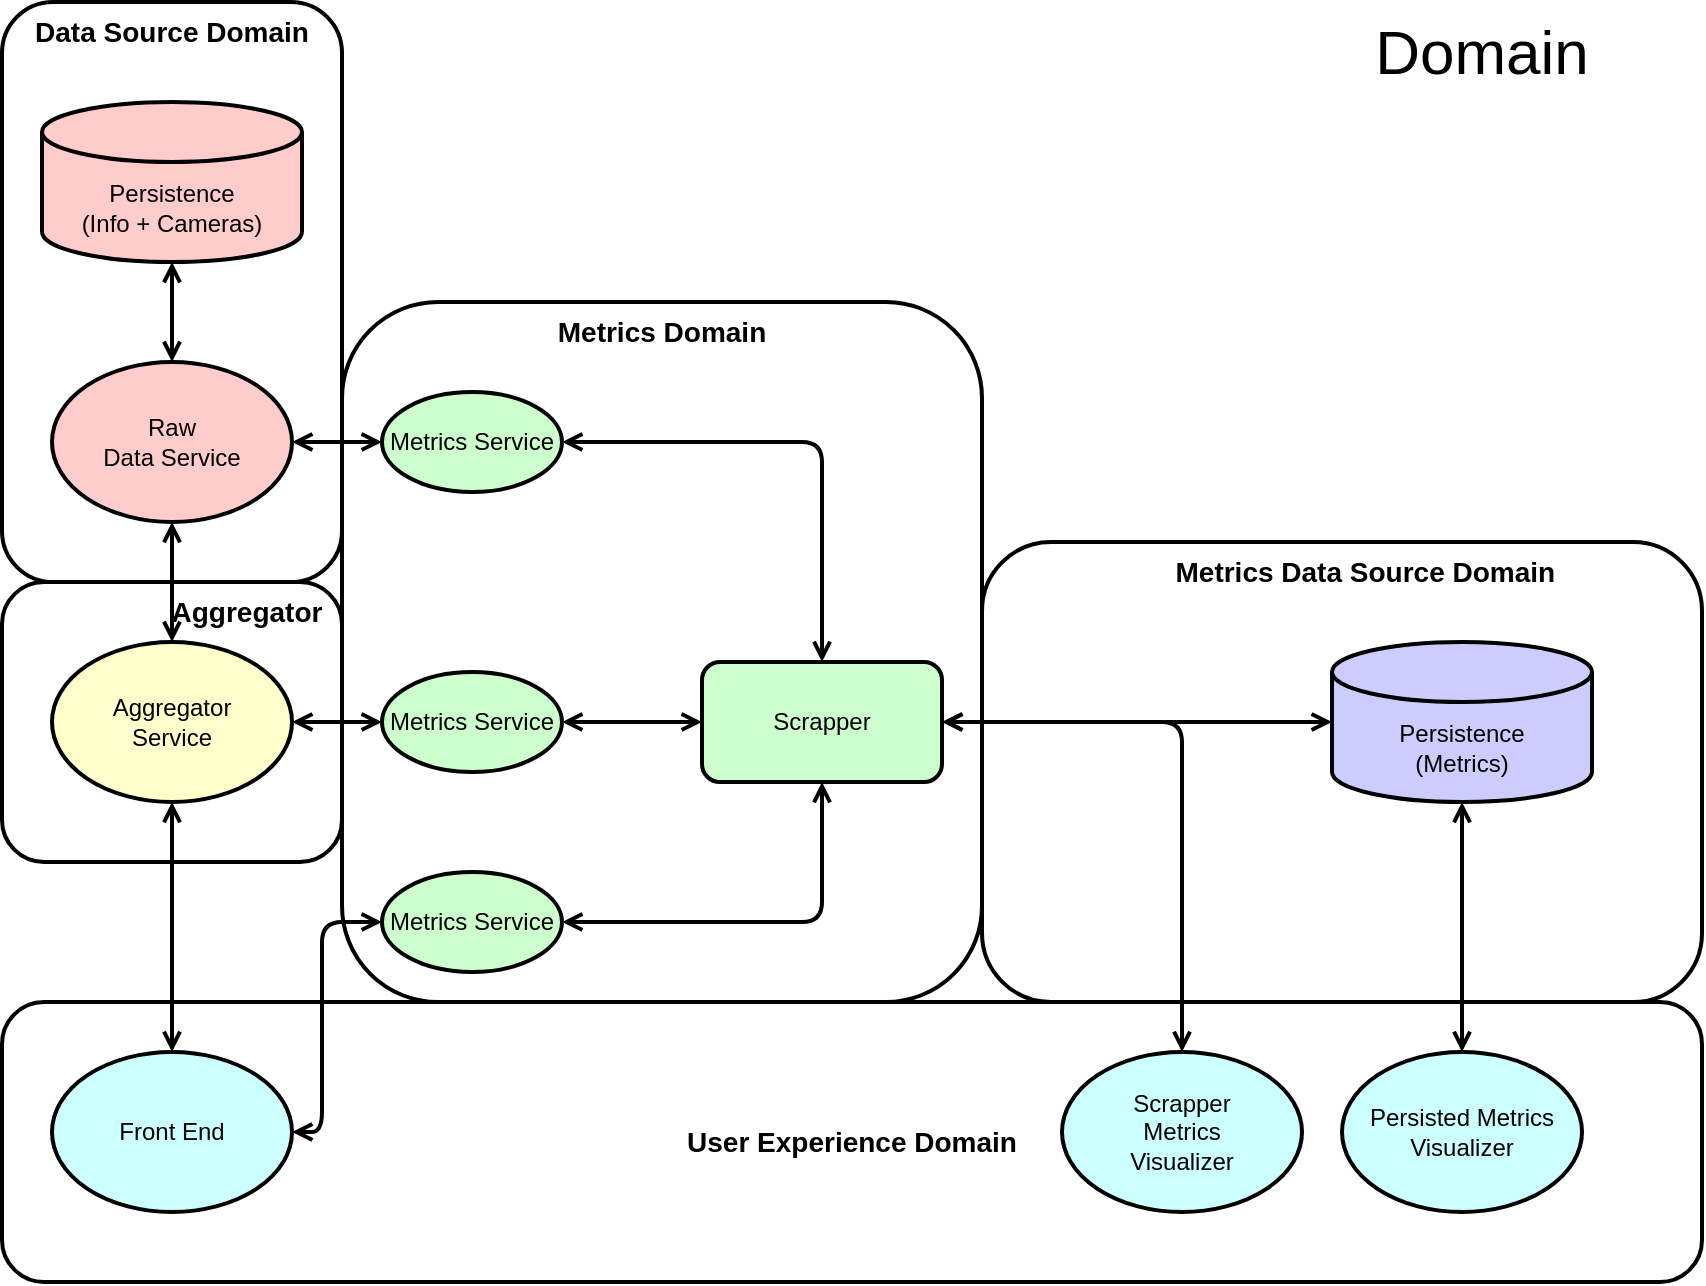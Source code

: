 <mxfile version="20.2.3" type="device"><diagram id="jAqnVVz_Jiz_pKLnJ5xy" name="Page-1"><mxGraphModel dx="1186" dy="822" grid="1" gridSize="10" guides="1" tooltips="1" connect="1" arrows="1" fold="1" page="1" pageScale="1" pageWidth="827" pageHeight="1169" math="0" shadow="0"><root><mxCell id="0"/><mxCell id="1" parent="0"/><mxCell id="62eM5KK7gVlx3ALlC0q--26" value="&amp;nbsp; &amp;nbsp; &amp;nbsp; Metrics Data Source Domain" style="rounded=1;whiteSpace=wrap;html=1;strokeWidth=2;align=center;verticalAlign=top;fontSize=14;fontStyle=1" vertex="1" parent="1"><mxGeometry x="700" y="290" width="360" height="230" as="geometry"/></mxCell><mxCell id="62eM5KK7gVlx3ALlC0q--29" value="Metrics Domain" style="rounded=1;whiteSpace=wrap;html=1;strokeWidth=2;verticalAlign=top;fontSize=14;fontStyle=1" vertex="1" parent="1"><mxGeometry x="380" y="170" width="320" height="350" as="geometry"/></mxCell><mxCell id="62eM5KK7gVlx3ALlC0q--25" value="User Experience Domain" style="rounded=1;whiteSpace=wrap;html=1;strokeWidth=2;fontSize=14;fontStyle=1" vertex="1" parent="1"><mxGeometry x="210" y="520" width="850" height="140" as="geometry"/></mxCell><mxCell id="62eM5KK7gVlx3ALlC0q--24" value="Aggregator&amp;nbsp;&amp;nbsp;" style="rounded=1;whiteSpace=wrap;html=1;strokeWidth=2;verticalAlign=top;align=right;fontSize=14;fontStyle=1" vertex="1" parent="1"><mxGeometry x="210" y="310" width="170" height="140" as="geometry"/></mxCell><mxCell id="62eM5KK7gVlx3ALlC0q--23" value="Data Source Domain" style="rounded=1;whiteSpace=wrap;html=1;strokeWidth=2;verticalAlign=top;fontSize=14;fontStyle=1" vertex="1" parent="1"><mxGeometry x="210" y="20" width="170" height="290" as="geometry"/></mxCell><mxCell id="62eM5KK7gVlx3ALlC0q--10" style="edgeStyle=orthogonalEdgeStyle;rounded=0;orthogonalLoop=1;jettySize=auto;html=1;endArrow=open;endFill=0;startArrow=open;startFill=0;strokeWidth=2;" edge="1" parent="1" source="62eM5KK7gVlx3ALlC0q--1" target="62eM5KK7gVlx3ALlC0q--9"><mxGeometry relative="1" as="geometry"/></mxCell><mxCell id="62eM5KK7gVlx3ALlC0q--13" style="edgeStyle=orthogonalEdgeStyle;rounded=0;orthogonalLoop=1;jettySize=auto;html=1;exitX=0.5;exitY=0;exitDx=0;exitDy=0;entryX=0.5;entryY=1;entryDx=0;entryDy=0;entryPerimeter=0;startArrow=open;startFill=0;endArrow=open;endFill=0;strokeWidth=2;" edge="1" parent="1" source="62eM5KK7gVlx3ALlC0q--1" target="62eM5KK7gVlx3ALlC0q--3"><mxGeometry relative="1" as="geometry"/></mxCell><mxCell id="62eM5KK7gVlx3ALlC0q--1" value="Raw&lt;br&gt;Data Service" style="ellipse;whiteSpace=wrap;html=1;strokeWidth=2;fillColor=#FFCCCC;" vertex="1" parent="1"><mxGeometry x="235" y="200" width="120" height="80" as="geometry"/></mxCell><mxCell id="62eM5KK7gVlx3ALlC0q--11" style="edgeStyle=orthogonalEdgeStyle;rounded=0;orthogonalLoop=1;jettySize=auto;html=1;exitX=1;exitY=0.5;exitDx=0;exitDy=0;entryX=0;entryY=0.5;entryDx=0;entryDy=0;startArrow=open;startFill=0;endArrow=open;endFill=0;strokeWidth=2;" edge="1" parent="1" source="62eM5KK7gVlx3ALlC0q--2" target="62eM5KK7gVlx3ALlC0q--8"><mxGeometry relative="1" as="geometry"/></mxCell><mxCell id="62eM5KK7gVlx3ALlC0q--14" style="edgeStyle=orthogonalEdgeStyle;rounded=0;orthogonalLoop=1;jettySize=auto;html=1;exitX=0.5;exitY=0;exitDx=0;exitDy=0;entryX=0.5;entryY=1;entryDx=0;entryDy=0;startArrow=open;startFill=0;endArrow=open;endFill=0;strokeWidth=2;" edge="1" parent="1" source="62eM5KK7gVlx3ALlC0q--2" target="62eM5KK7gVlx3ALlC0q--1"><mxGeometry relative="1" as="geometry"/></mxCell><mxCell id="62eM5KK7gVlx3ALlC0q--2" value="Aggregator&lt;br&gt;Service" style="ellipse;whiteSpace=wrap;html=1;strokeWidth=2;fillColor=#FFFFCC;" vertex="1" parent="1"><mxGeometry x="235" y="340" width="120" height="80" as="geometry"/></mxCell><mxCell id="62eM5KK7gVlx3ALlC0q--3" value="Persistence&lt;br&gt;(Info + Cameras)" style="shape=cylinder3;whiteSpace=wrap;html=1;boundedLbl=1;backgroundOutline=1;size=15;strokeWidth=2;fillColor=#FFCCCC;" vertex="1" parent="1"><mxGeometry x="230" y="70" width="130" height="80" as="geometry"/></mxCell><mxCell id="62eM5KK7gVlx3ALlC0q--4" value="Scrapper" style="rounded=1;whiteSpace=wrap;html=1;strokeWidth=2;fillColor=#CCFFCC;" vertex="1" parent="1"><mxGeometry x="560" y="350" width="120" height="60" as="geometry"/></mxCell><mxCell id="62eM5KK7gVlx3ALlC0q--22" style="edgeStyle=orthogonalEdgeStyle;rounded=1;orthogonalLoop=1;jettySize=auto;html=1;entryX=1;entryY=0.5;entryDx=0;entryDy=0;startArrow=open;startFill=0;endArrow=open;endFill=0;strokeWidth=2;" edge="1" parent="1" source="62eM5KK7gVlx3ALlC0q--5" target="62eM5KK7gVlx3ALlC0q--4"><mxGeometry relative="1" as="geometry"/></mxCell><mxCell id="62eM5KK7gVlx3ALlC0q--28" style="edgeStyle=orthogonalEdgeStyle;rounded=1;orthogonalLoop=1;jettySize=auto;html=1;entryX=0.5;entryY=0;entryDx=0;entryDy=0;startArrow=open;startFill=0;endArrow=open;endFill=0;strokeWidth=2;" edge="1" parent="1" source="62eM5KK7gVlx3ALlC0q--5" target="62eM5KK7gVlx3ALlC0q--27"><mxGeometry relative="1" as="geometry"/></mxCell><mxCell id="62eM5KK7gVlx3ALlC0q--5" value="Persistence&lt;br&gt;(Metrics)" style="shape=cylinder3;whiteSpace=wrap;html=1;boundedLbl=1;backgroundOutline=1;size=15;strokeWidth=2;fillColor=#CCCCFF;" vertex="1" parent="1"><mxGeometry x="875" y="340" width="130" height="80" as="geometry"/></mxCell><mxCell id="62eM5KK7gVlx3ALlC0q--12" style="edgeStyle=orthogonalEdgeStyle;rounded=1;orthogonalLoop=1;jettySize=auto;html=1;exitX=1;exitY=0.5;exitDx=0;exitDy=0;entryX=0;entryY=0.5;entryDx=0;entryDy=0;startArrow=open;startFill=0;endArrow=open;endFill=0;strokeWidth=2;" edge="1" parent="1" source="62eM5KK7gVlx3ALlC0q--6" target="62eM5KK7gVlx3ALlC0q--7"><mxGeometry relative="1" as="geometry"><Array as="points"><mxPoint x="370" y="585"/><mxPoint x="370" y="480"/></Array></mxGeometry></mxCell><mxCell id="62eM5KK7gVlx3ALlC0q--15" style="edgeStyle=orthogonalEdgeStyle;rounded=0;orthogonalLoop=1;jettySize=auto;html=1;exitX=0.5;exitY=0;exitDx=0;exitDy=0;entryX=0.5;entryY=1;entryDx=0;entryDy=0;startArrow=open;startFill=0;endArrow=open;endFill=0;strokeWidth=2;" edge="1" parent="1" source="62eM5KK7gVlx3ALlC0q--6" target="62eM5KK7gVlx3ALlC0q--2"><mxGeometry relative="1" as="geometry"/></mxCell><mxCell id="62eM5KK7gVlx3ALlC0q--6" value="Front End" style="ellipse;whiteSpace=wrap;html=1;strokeWidth=2;fillColor=#CCFFFF;" vertex="1" parent="1"><mxGeometry x="235" y="545" width="120" height="80" as="geometry"/></mxCell><mxCell id="62eM5KK7gVlx3ALlC0q--18" style="edgeStyle=orthogonalEdgeStyle;rounded=1;orthogonalLoop=1;jettySize=auto;html=1;exitX=1;exitY=0.5;exitDx=0;exitDy=0;entryX=0.5;entryY=1;entryDx=0;entryDy=0;startArrow=open;startFill=0;endArrow=open;endFill=0;strokeWidth=2;" edge="1" parent="1" source="62eM5KK7gVlx3ALlC0q--7" target="62eM5KK7gVlx3ALlC0q--4"><mxGeometry relative="1" as="geometry"/></mxCell><mxCell id="62eM5KK7gVlx3ALlC0q--7" value="Metrics Service" style="ellipse;whiteSpace=wrap;html=1;strokeWidth=2;fillColor=#CCFFCC;" vertex="1" parent="1"><mxGeometry x="400" y="455" width="90" height="50" as="geometry"/></mxCell><mxCell id="62eM5KK7gVlx3ALlC0q--16" style="edgeStyle=orthogonalEdgeStyle;rounded=0;orthogonalLoop=1;jettySize=auto;html=1;exitX=1;exitY=0.5;exitDx=0;exitDy=0;startArrow=open;startFill=0;endArrow=open;endFill=0;strokeWidth=2;" edge="1" parent="1" source="62eM5KK7gVlx3ALlC0q--8" target="62eM5KK7gVlx3ALlC0q--4"><mxGeometry relative="1" as="geometry"/></mxCell><mxCell id="62eM5KK7gVlx3ALlC0q--8" value="Metrics Service" style="ellipse;whiteSpace=wrap;html=1;strokeWidth=2;fillColor=#CCFFCC;" vertex="1" parent="1"><mxGeometry x="400" y="355" width="90" height="50" as="geometry"/></mxCell><mxCell id="62eM5KK7gVlx3ALlC0q--17" style="edgeStyle=orthogonalEdgeStyle;rounded=1;orthogonalLoop=1;jettySize=auto;html=1;exitX=1;exitY=0.5;exitDx=0;exitDy=0;entryX=0.5;entryY=0;entryDx=0;entryDy=0;startArrow=open;startFill=0;endArrow=open;endFill=0;strokeWidth=2;" edge="1" parent="1" source="62eM5KK7gVlx3ALlC0q--9" target="62eM5KK7gVlx3ALlC0q--4"><mxGeometry relative="1" as="geometry"/></mxCell><mxCell id="62eM5KK7gVlx3ALlC0q--9" value="Metrics Service" style="ellipse;whiteSpace=wrap;html=1;strokeWidth=2;fillColor=#CCFFCC;" vertex="1" parent="1"><mxGeometry x="400" y="215" width="90" height="50" as="geometry"/></mxCell><mxCell id="62eM5KK7gVlx3ALlC0q--21" style="edgeStyle=orthogonalEdgeStyle;rounded=1;orthogonalLoop=1;jettySize=auto;html=1;entryX=1;entryY=0.5;entryDx=0;entryDy=0;startArrow=open;startFill=0;endArrow=open;endFill=0;strokeWidth=2;" edge="1" parent="1" source="62eM5KK7gVlx3ALlC0q--20" target="62eM5KK7gVlx3ALlC0q--4"><mxGeometry relative="1" as="geometry"><Array as="points"><mxPoint x="800" y="380"/></Array></mxGeometry></mxCell><mxCell id="62eM5KK7gVlx3ALlC0q--20" value="Scrapper&lt;br&gt;Metrics&lt;br&gt;Visualizer" style="ellipse;whiteSpace=wrap;html=1;strokeWidth=2;fillColor=#CCFFFF;" vertex="1" parent="1"><mxGeometry x="740" y="545" width="120" height="80" as="geometry"/></mxCell><mxCell id="62eM5KK7gVlx3ALlC0q--27" value="Persisted Metrics Visualizer" style="ellipse;whiteSpace=wrap;html=1;strokeWidth=2;fillColor=#CCFFFF;" vertex="1" parent="1"><mxGeometry x="880" y="545" width="120" height="80" as="geometry"/></mxCell><mxCell id="62eM5KK7gVlx3ALlC0q--31" value="Domain" style="text;html=1;strokeColor=none;fillColor=none;align=center;verticalAlign=middle;whiteSpace=wrap;rounded=0;fontSize=31;" vertex="1" parent="1"><mxGeometry x="920" y="30" width="60" height="30" as="geometry"/></mxCell></root></mxGraphModel></diagram></mxfile>